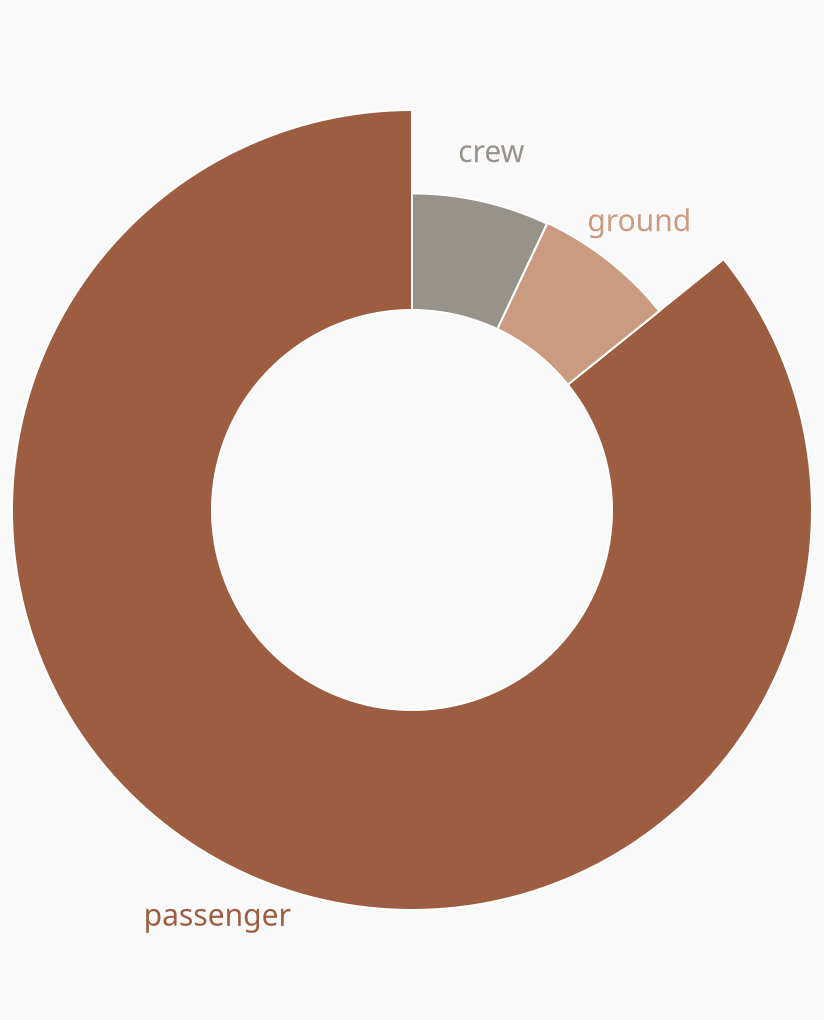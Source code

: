{
  "$schema": "https://vega.github.io/schema/vega-lite/v5.json",
  "description": "A simple radial chart with embedded data.",
  "title": "",
  "background": "#f9f9f9",
  "width": 400,
  "height": 500,
  "data": {
    "values": [
      {"type": "crew", "value": 4029},
      {"type": "passenger", "value": 49251},
      {"type": "ground", "value": 4131}
    ]
  },
  "layer": [
    {"mark": {"type": "arc", "innerRadius": 100, "stroke": "#ffffff"}},
    {
      "mark": {"type": "text", "radiusOffset": 25, "size": 15},
      "encoding": {"text": {"field": "type", "type": "nominal"}}
    }
  ],
  "encoding": {
    "theta": {"field": "value", "type": "quantitative", "stack": true},
    "radius": {
      "field": "value",
      "scale": {"type": "symlog", "zero": true, "rangeMin": 20}
    },
    "color": {
      "field": "type", 
      "type": "nominal", 
      "title": "Type of Deaths", 
      "legend": null,
      "scale": {
        "range": [
          "#97928A",
          "#CA9B80",
          "#9C5D41"
        ]
      }
    },
    "tooltip": [
      {"field": "type", "type": "nominal"},
      {"field": "value", "type": "quantitative"}
    ]
  },
  "config": {"view": {"stroke": ""}}
}